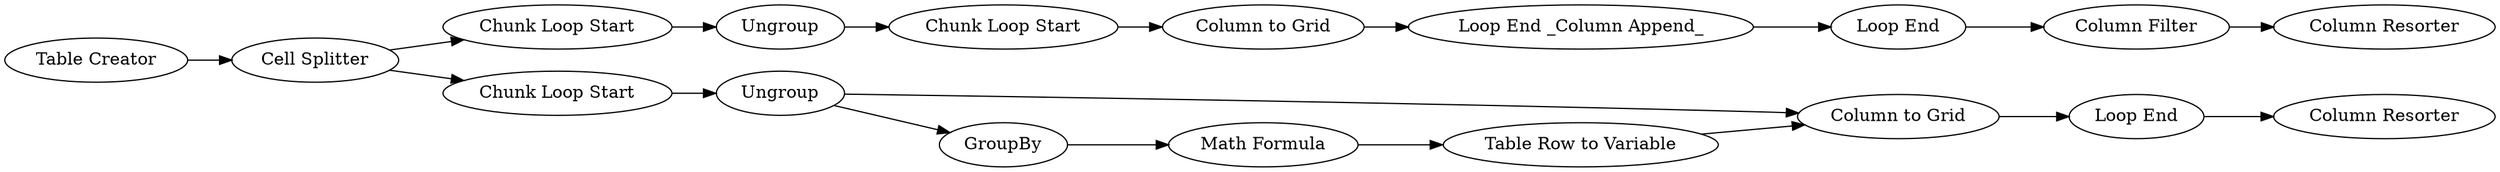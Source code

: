 digraph {
	12 -> 13
	7 -> 8
	11 -> 12
	4 -> 5
	1 -> 2
	8 -> 9
	4 -> 8
	15 -> 16
	3 -> 4
	13 -> 14
	5 -> 6
	14 -> 15
	17 -> 18
	9 -> 10
	2 -> 3
	6 -> 7
	16 -> 17
	2 -> 11
	5 [label=GroupBy]
	16 [label="Loop End"]
	14 [label="Column to Grid"]
	13 [label="Chunk Loop Start"]
	1 [label="Table Creator"]
	7 [label="Table Row to Variable"]
	9 [label="Loop End"]
	11 [label="Chunk Loop Start"]
	4 [label=Ungroup]
	18 [label="Column Resorter"]
	8 [label="Column to Grid"]
	6 [label="Math Formula"]
	15 [label="Loop End _Column Append_"]
	12 [label=Ungroup]
	17 [label="Column Filter"]
	3 [label="Chunk Loop Start"]
	2 [label="Cell Splitter"]
	10 [label="Column Resorter"]
	rankdir=LR
}
